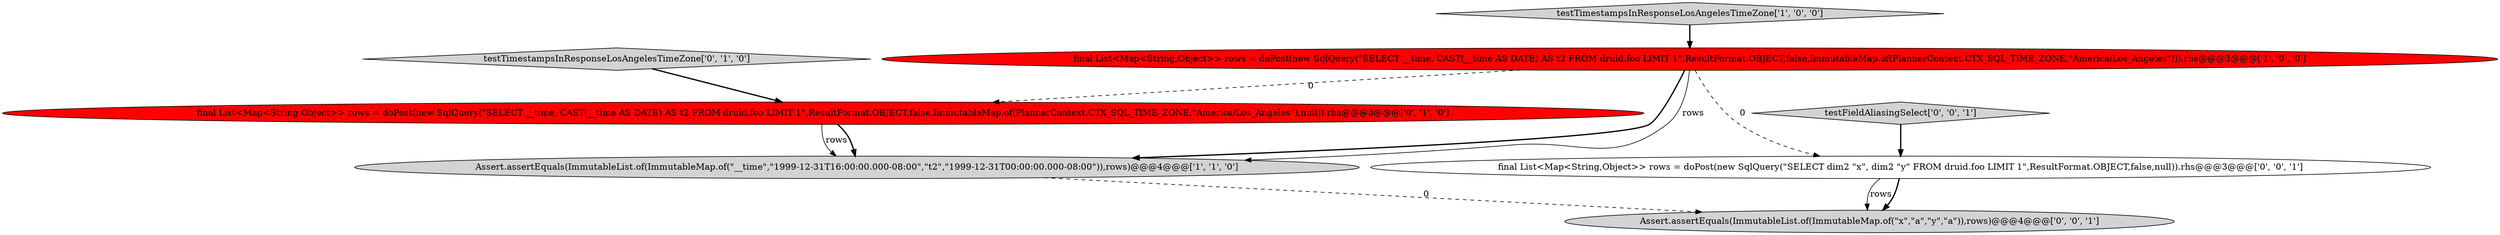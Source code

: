 digraph {
4 [style = filled, label = "testTimestampsInResponseLosAngelesTimeZone['0', '1', '0']", fillcolor = lightgray, shape = diamond image = "AAA0AAABBB2BBB"];
6 [style = filled, label = "Assert.assertEquals(ImmutableList.of(ImmutableMap.of(\"x\",\"a\",\"y\",\"a\")),rows)@@@4@@@['0', '0', '1']", fillcolor = lightgray, shape = ellipse image = "AAA0AAABBB3BBB"];
1 [style = filled, label = "final List<Map<String,Object>> rows = doPost(new SqlQuery(\"SELECT __time, CAST(__time AS DATE) AS t2 FROM druid.foo LIMIT 1\",ResultFormat.OBJECT,false,ImmutableMap.of(PlannerContext.CTX_SQL_TIME_ZONE,\"America/Los_Angeles\"))).rhs@@@3@@@['1', '0', '0']", fillcolor = red, shape = ellipse image = "AAA1AAABBB1BBB"];
3 [style = filled, label = "final List<Map<String,Object>> rows = doPost(new SqlQuery(\"SELECT __time, CAST(__time AS DATE) AS t2 FROM druid.foo LIMIT 1\",ResultFormat.OBJECT,false,ImmutableMap.of(PlannerContext.CTX_SQL_TIME_ZONE,\"America/Los_Angeles\"),null)).rhs@@@3@@@['0', '1', '0']", fillcolor = red, shape = ellipse image = "AAA1AAABBB2BBB"];
2 [style = filled, label = "testTimestampsInResponseLosAngelesTimeZone['1', '0', '0']", fillcolor = lightgray, shape = diamond image = "AAA0AAABBB1BBB"];
5 [style = filled, label = "testFieldAliasingSelect['0', '0', '1']", fillcolor = lightgray, shape = diamond image = "AAA0AAABBB3BBB"];
0 [style = filled, label = "Assert.assertEquals(ImmutableList.of(ImmutableMap.of(\"__time\",\"1999-12-31T16:00:00.000-08:00\",\"t2\",\"1999-12-31T00:00:00.000-08:00\")),rows)@@@4@@@['1', '1', '0']", fillcolor = lightgray, shape = ellipse image = "AAA0AAABBB1BBB"];
7 [style = filled, label = "final List<Map<String,Object>> rows = doPost(new SqlQuery(\"SELECT dim2 \"x\", dim2 \"y\" FROM druid.foo LIMIT 1\",ResultFormat.OBJECT,false,null)).rhs@@@3@@@['0', '0', '1']", fillcolor = white, shape = ellipse image = "AAA0AAABBB3BBB"];
5->7 [style = bold, label=""];
7->6 [style = solid, label="rows"];
4->3 [style = bold, label=""];
1->0 [style = bold, label=""];
1->3 [style = dashed, label="0"];
1->0 [style = solid, label="rows"];
1->7 [style = dashed, label="0"];
3->0 [style = solid, label="rows"];
2->1 [style = bold, label=""];
3->0 [style = bold, label=""];
7->6 [style = bold, label=""];
0->6 [style = dashed, label="0"];
}
